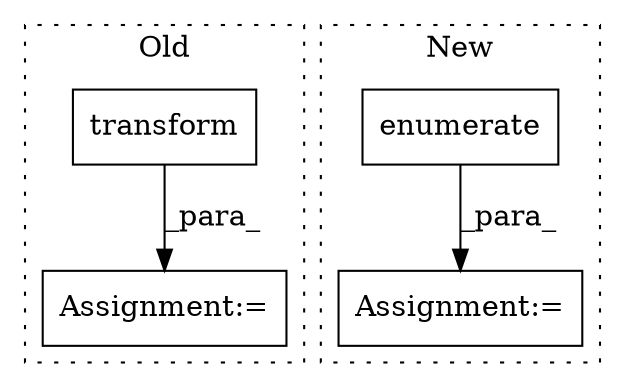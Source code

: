 digraph G {
subgraph cluster0 {
1 [label="transform" a="32" s="9688,9699" l="10,1" shape="box"];
3 [label="Assignment:=" a="7" s="9665" l="1" shape="box"];
label = "Old";
style="dotted";
}
subgraph cluster1 {
2 [label="enumerate" a="32" s="10259,10282" l="10,1" shape="box"];
4 [label="Assignment:=" a="7" s="10305" l="1" shape="box"];
label = "New";
style="dotted";
}
1 -> 3 [label="_para_"];
2 -> 4 [label="_para_"];
}